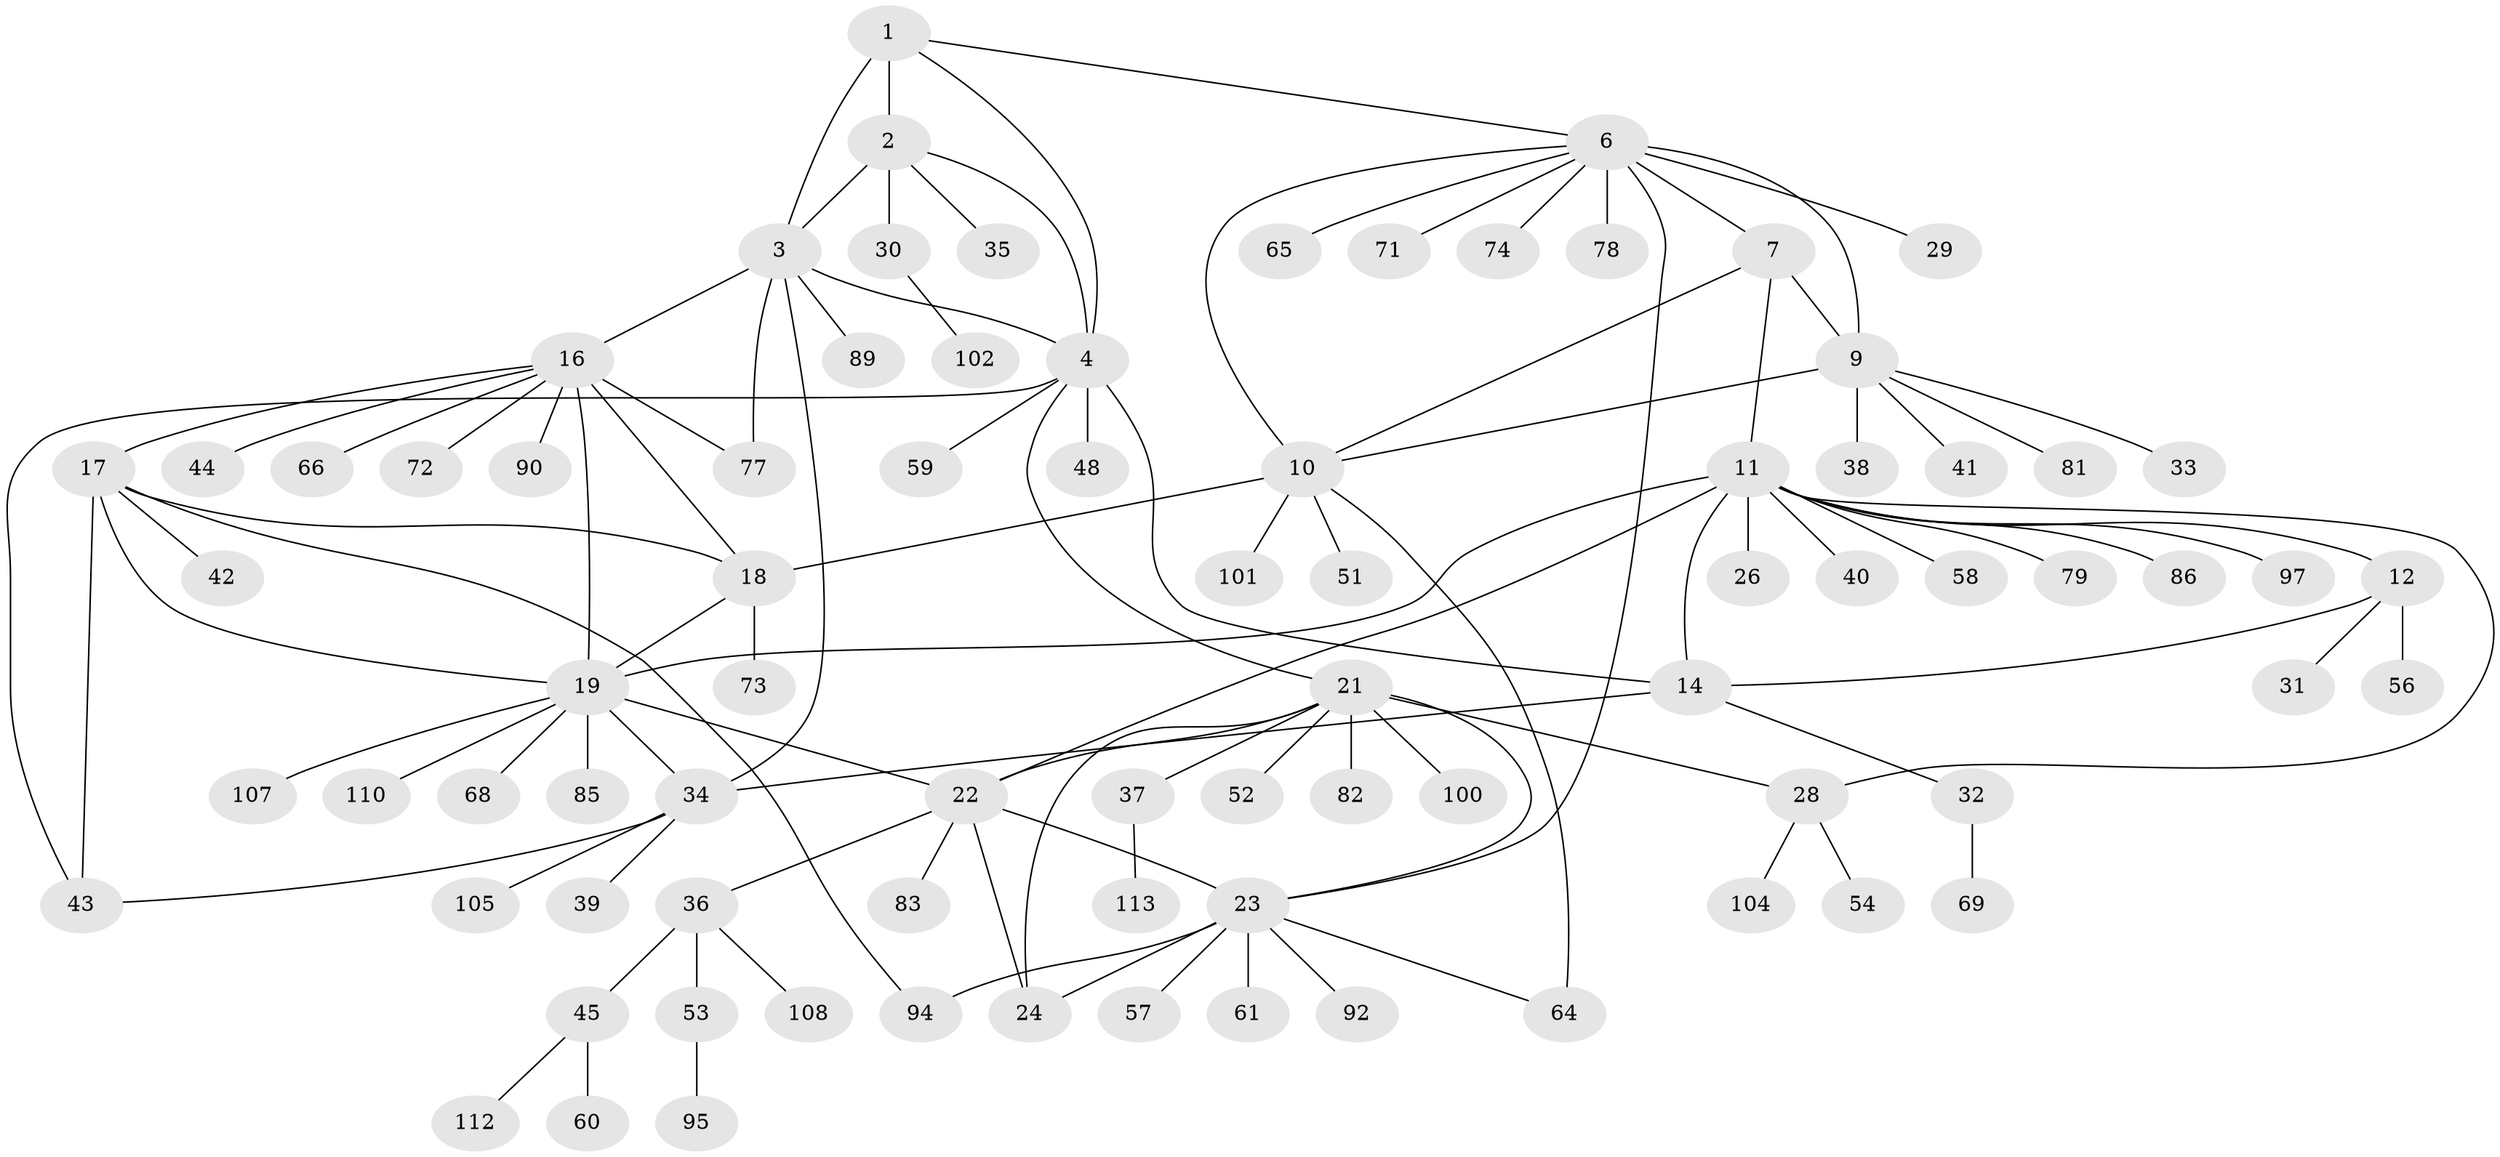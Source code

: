 // original degree distribution, {5: 0.061946902654867256, 7: 0.05309734513274336, 9: 0.05309734513274336, 8: 0.02654867256637168, 10: 0.008849557522123894, 6: 0.035398230088495575, 4: 0.017699115044247787, 1: 0.5221238938053098, 3: 0.05309734513274336, 2: 0.168141592920354}
// Generated by graph-tools (version 1.1) at 2025/42/03/06/25 10:42:11]
// undirected, 82 vertices, 108 edges
graph export_dot {
graph [start="1"]
  node [color=gray90,style=filled];
  1;
  2 [super="+55"];
  3 [super="+5"];
  4 [super="+99"];
  6 [super="+8"];
  7;
  9 [super="+49"];
  10 [super="+62"];
  11 [super="+13"];
  12 [super="+103"];
  14 [super="+15"];
  16 [super="+63"];
  17 [super="+27"];
  18 [super="+109"];
  19 [super="+20"];
  21 [super="+46"];
  22 [super="+25"];
  23 [super="+50"];
  24;
  26;
  28 [super="+75"];
  29;
  30 [super="+88"];
  31 [super="+76"];
  32;
  33 [super="+47"];
  34 [super="+98"];
  35;
  36 [super="+67"];
  37;
  38;
  39 [super="+84"];
  40;
  41 [super="+111"];
  42 [super="+80"];
  43;
  44;
  45;
  48;
  51;
  52;
  53;
  54;
  56;
  57;
  58 [super="+70"];
  59;
  60;
  61;
  64 [super="+87"];
  65;
  66;
  68;
  69;
  71;
  72;
  73 [super="+91"];
  74;
  77;
  78 [super="+106"];
  79 [super="+96"];
  81;
  82;
  83;
  85;
  86;
  89;
  90;
  92 [super="+93"];
  94;
  95;
  97;
  100;
  101;
  102;
  104;
  105;
  107;
  108;
  110;
  112;
  113;
  1 -- 2;
  1 -- 3 [weight=2];
  1 -- 4;
  1 -- 6;
  2 -- 3 [weight=2];
  2 -- 4;
  2 -- 30;
  2 -- 35;
  3 -- 4 [weight=2];
  3 -- 89;
  3 -- 16;
  3 -- 34;
  3 -- 77;
  4 -- 21;
  4 -- 48;
  4 -- 59;
  4 -- 43;
  4 -- 14;
  6 -- 7 [weight=2];
  6 -- 9 [weight=2];
  6 -- 10 [weight=2];
  6 -- 23;
  6 -- 74;
  6 -- 65;
  6 -- 71;
  6 -- 78;
  6 -- 29;
  7 -- 9;
  7 -- 10;
  7 -- 11;
  9 -- 10;
  9 -- 33;
  9 -- 38;
  9 -- 41;
  9 -- 81;
  10 -- 18;
  10 -- 51;
  10 -- 64;
  10 -- 101;
  11 -- 12 [weight=2];
  11 -- 14 [weight=4];
  11 -- 26;
  11 -- 40;
  11 -- 86;
  11 -- 97;
  11 -- 22;
  11 -- 58;
  11 -- 28;
  11 -- 79;
  11 -- 19;
  12 -- 14 [weight=2];
  12 -- 31;
  12 -- 56;
  14 -- 32;
  14 -- 34;
  16 -- 17;
  16 -- 18;
  16 -- 19 [weight=2];
  16 -- 44;
  16 -- 90;
  16 -- 66;
  16 -- 72;
  16 -- 77;
  17 -- 18;
  17 -- 19 [weight=2];
  17 -- 42;
  17 -- 43;
  17 -- 94;
  18 -- 19 [weight=2];
  18 -- 73;
  19 -- 22;
  19 -- 68;
  19 -- 85;
  19 -- 107;
  19 -- 110;
  19 -- 34;
  21 -- 22 [weight=2];
  21 -- 23;
  21 -- 24;
  21 -- 28;
  21 -- 37;
  21 -- 52;
  21 -- 82;
  21 -- 100;
  22 -- 23 [weight=2];
  22 -- 24 [weight=2];
  22 -- 36;
  22 -- 83;
  23 -- 24;
  23 -- 61;
  23 -- 94;
  23 -- 57;
  23 -- 92;
  23 -- 64;
  28 -- 54;
  28 -- 104;
  30 -- 102;
  32 -- 69;
  34 -- 39;
  34 -- 43;
  34 -- 105;
  36 -- 45;
  36 -- 53;
  36 -- 108;
  37 -- 113;
  45 -- 60;
  45 -- 112;
  53 -- 95;
}
